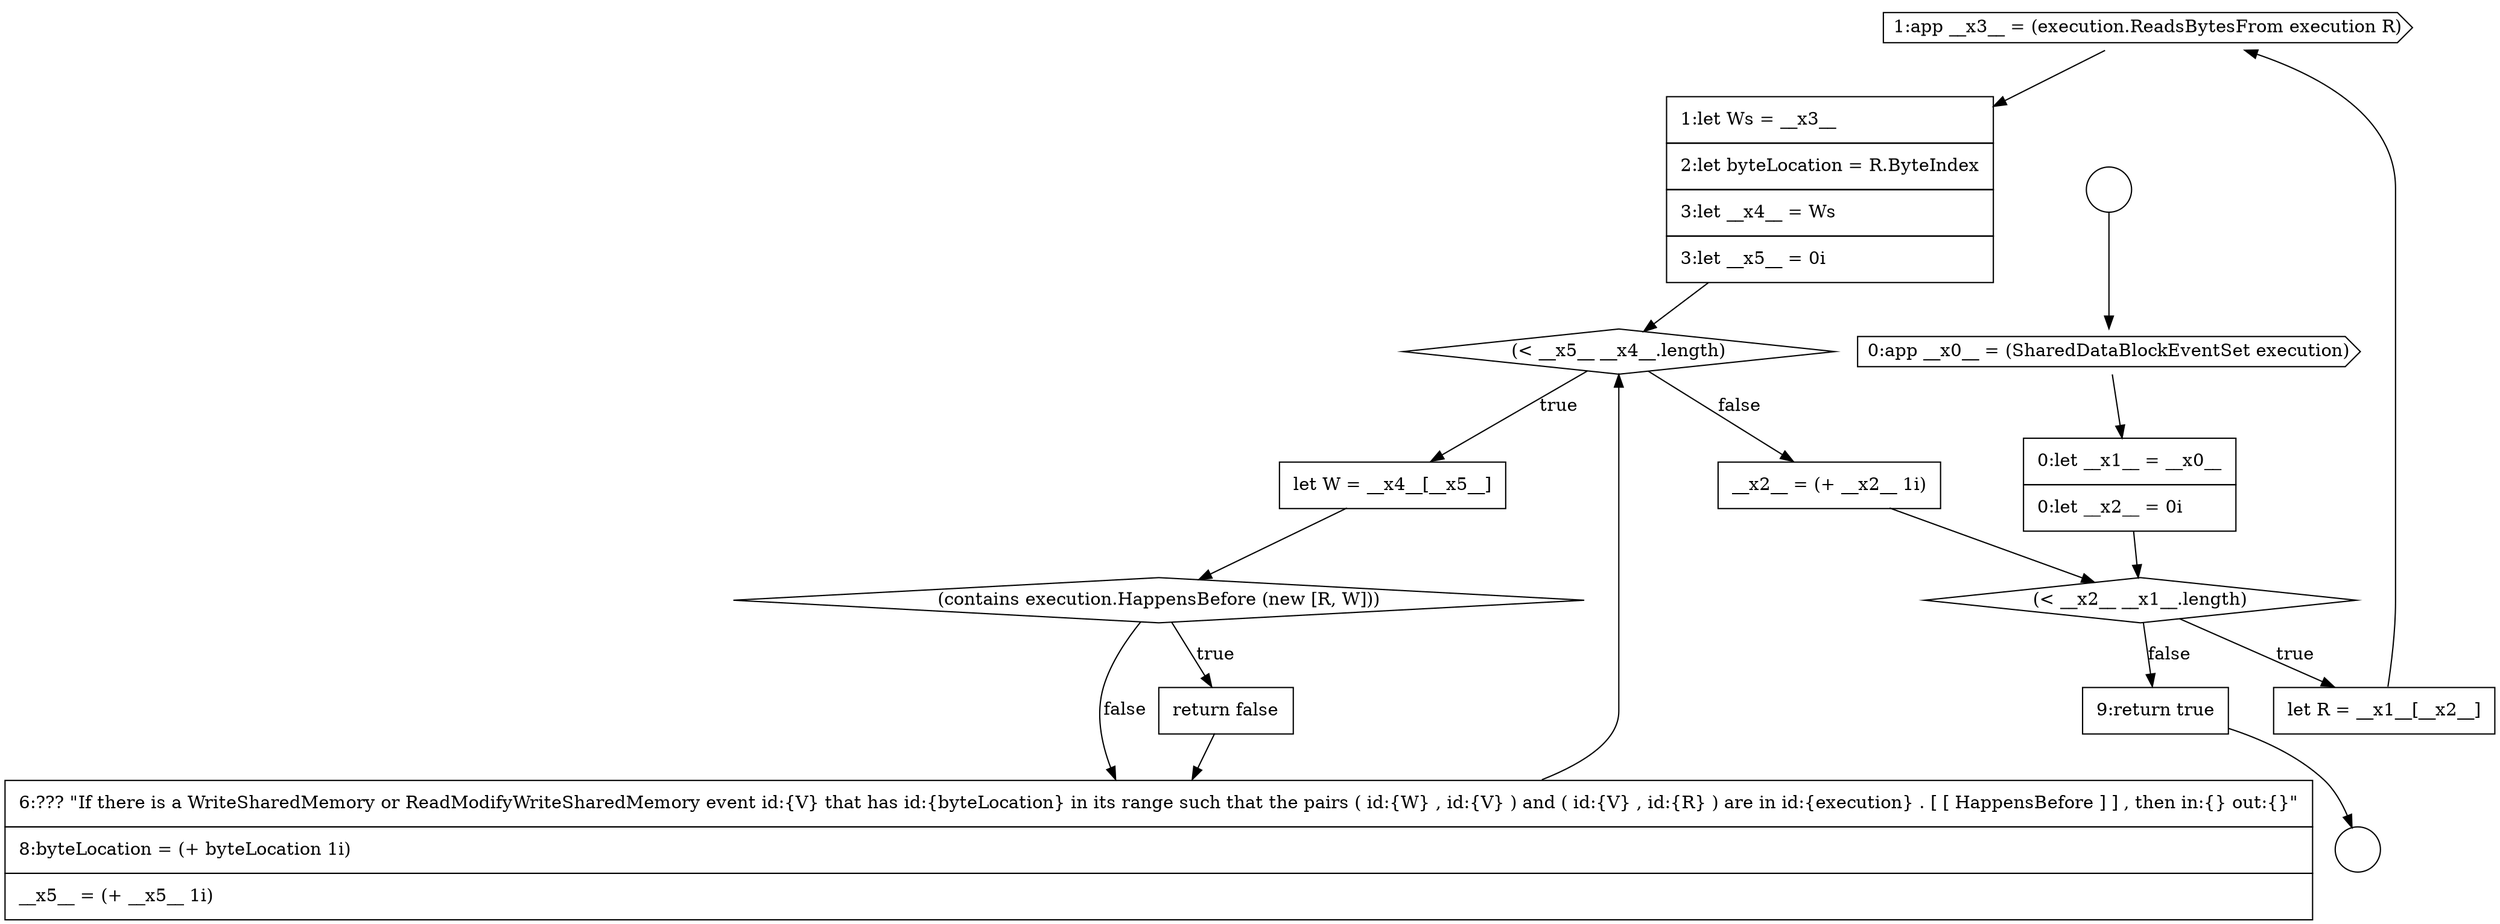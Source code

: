 digraph {
  node19640 [shape=cds, label=<<font color="black">1:app __x3__ = (execution.ReadsBytesFrom execution R)</font>> color="black" fillcolor="white" style=filled]
  node19636 [shape=cds, label=<<font color="black">0:app __x0__ = (SharedDataBlockEventSet execution)</font>> color="black" fillcolor="white" style=filled]
  node19643 [shape=none, margin=0, label=<<font color="black">
    <table border="0" cellborder="1" cellspacing="0" cellpadding="10">
      <tr><td align="left">let W = __x4__[__x5__]</td></tr>
    </table>
  </font>> color="black" fillcolor="white" style=filled]
  node19639 [shape=none, margin=0, label=<<font color="black">
    <table border="0" cellborder="1" cellspacing="0" cellpadding="10">
      <tr><td align="left">let R = __x1__[__x2__]</td></tr>
    </table>
  </font>> color="black" fillcolor="white" style=filled]
  node19635 [shape=circle label=" " color="black" fillcolor="white" style=filled]
  node19647 [shape=none, margin=0, label=<<font color="black">
    <table border="0" cellborder="1" cellspacing="0" cellpadding="10">
      <tr><td align="left">__x2__ = (+ __x2__ 1i)</td></tr>
    </table>
  </font>> color="black" fillcolor="white" style=filled]
  node19644 [shape=diamond, label=<<font color="black">(contains execution.HappensBefore (new [R, W]))</font>> color="black" fillcolor="white" style=filled]
  node19638 [shape=diamond, label=<<font color="black">(&lt; __x2__ __x1__.length)</font>> color="black" fillcolor="white" style=filled]
  node19634 [shape=circle label=" " color="black" fillcolor="white" style=filled]
  node19648 [shape=none, margin=0, label=<<font color="black">
    <table border="0" cellborder="1" cellspacing="0" cellpadding="10">
      <tr><td align="left">9:return true</td></tr>
    </table>
  </font>> color="black" fillcolor="white" style=filled]
  node19641 [shape=none, margin=0, label=<<font color="black">
    <table border="0" cellborder="1" cellspacing="0" cellpadding="10">
      <tr><td align="left">1:let Ws = __x3__</td></tr>
      <tr><td align="left">2:let byteLocation = R.ByteIndex</td></tr>
      <tr><td align="left">3:let __x4__ = Ws</td></tr>
      <tr><td align="left">3:let __x5__ = 0i</td></tr>
    </table>
  </font>> color="black" fillcolor="white" style=filled]
  node19646 [shape=none, margin=0, label=<<font color="black">
    <table border="0" cellborder="1" cellspacing="0" cellpadding="10">
      <tr><td align="left">6:??? &quot;If there is a WriteSharedMemory or ReadModifyWriteSharedMemory event id:{V} that has id:{byteLocation} in its range such that the pairs ( id:{W} , id:{V} ) and ( id:{V} , id:{R} ) are in id:{execution} . [ [ HappensBefore ] ] , then in:{} out:{}&quot;</td></tr>
      <tr><td align="left">8:byteLocation = (+ byteLocation 1i)</td></tr>
      <tr><td align="left">__x5__ = (+ __x5__ 1i)</td></tr>
    </table>
  </font>> color="black" fillcolor="white" style=filled]
  node19637 [shape=none, margin=0, label=<<font color="black">
    <table border="0" cellborder="1" cellspacing="0" cellpadding="10">
      <tr><td align="left">0:let __x1__ = __x0__</td></tr>
      <tr><td align="left">0:let __x2__ = 0i</td></tr>
    </table>
  </font>> color="black" fillcolor="white" style=filled]
  node19642 [shape=diamond, label=<<font color="black">(&lt; __x5__ __x4__.length)</font>> color="black" fillcolor="white" style=filled]
  node19645 [shape=none, margin=0, label=<<font color="black">
    <table border="0" cellborder="1" cellspacing="0" cellpadding="10">
      <tr><td align="left">return false</td></tr>
    </table>
  </font>> color="black" fillcolor="white" style=filled]
  node19638 -> node19639 [label=<<font color="black">true</font>> color="black"]
  node19638 -> node19648 [label=<<font color="black">false</font>> color="black"]
  node19642 -> node19643 [label=<<font color="black">true</font>> color="black"]
  node19642 -> node19647 [label=<<font color="black">false</font>> color="black"]
  node19637 -> node19638 [ color="black"]
  node19634 -> node19636 [ color="black"]
  node19647 -> node19638 [ color="black"]
  node19640 -> node19641 [ color="black"]
  node19639 -> node19640 [ color="black"]
  node19644 -> node19645 [label=<<font color="black">true</font>> color="black"]
  node19644 -> node19646 [label=<<font color="black">false</font>> color="black"]
  node19648 -> node19635 [ color="black"]
  node19646 -> node19642 [ color="black"]
  node19636 -> node19637 [ color="black"]
  node19643 -> node19644 [ color="black"]
  node19645 -> node19646 [ color="black"]
  node19641 -> node19642 [ color="black"]
}
